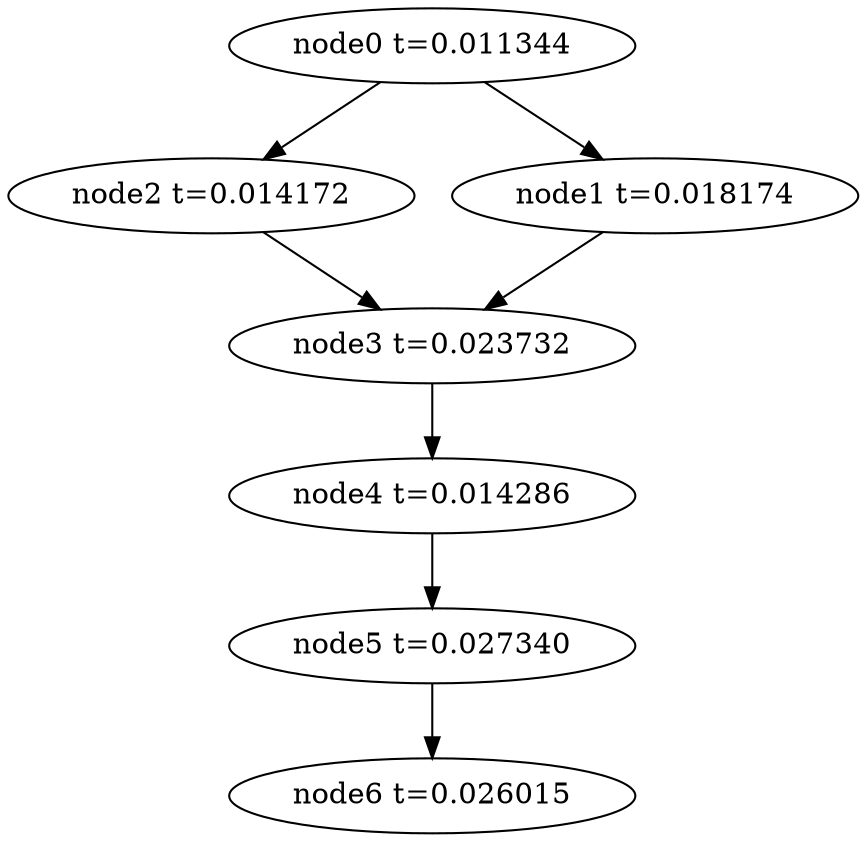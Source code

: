 digraph g{
	node6[label="node6 t=0.026015"]
	node5 -> node6
	node5[label="node5 t=0.027340"];
	node4 -> node5
	node4[label="node4 t=0.014286"];
	node3 -> node4
	node3[label="node3 t=0.023732"];
	node2 -> node3
	node2[label="node2 t=0.014172"];
	node1 -> node3
	node1[label="node1 t=0.018174"];
	node0 -> node2
	node0 -> node1
	node0[label="node0 t=0.011344"];
}
